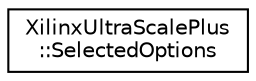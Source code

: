 digraph "Graphical Class Hierarchy"
{
 // INTERACTIVE_SVG=YES
 // LATEX_PDF_SIZE
  edge [fontname="Helvetica",fontsize="10",labelfontname="Helvetica",labelfontsize="10"];
  node [fontname="Helvetica",fontsize="10",shape=record];
  rankdir="LR";
  Node0 [label="XilinxUltraScalePlus\l::SelectedOptions",height=0.2,width=0.4,color="black", fillcolor="white", style="filled",URL="$structXilinxUltraScalePlus_1_1SelectedOptions.html",tooltip=" "];
}
